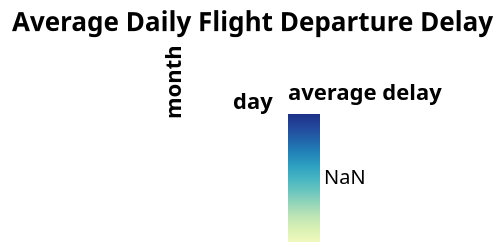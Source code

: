 {
  "$schema": "https://vega.github.io/schema/vega/v4.json",
  "autosize": "pad",
  "padding": 5,
  "title": {"text": "Average Daily Flight Departure Delay", "frame": "group"},
  "style": "cell",
  "data": [
    {"name": "source"},
    {
      "name": "data_0",
      "source": "source",
      "transform": [
        {
          "type": "aggregate",
          "groupby": ["flight_dayofmonth", "flight_month"],
          "ops": ["average"],
          "fields": ["depdelay"],
          "as": ["average_depdelay"]
        }
      ]
    }
  ],
  "signals": [
    {"name": "x_step", "value": 20},
    {"name": "width", "update": "bandspace(domain('x').length, 0, 0) * x_step"},
    {"name": "y_step", "value": 20},
    {"name": "height", "update": "bandspace(domain('y').length, 0, 0) * y_step"}
  ],
  "marks": [
    {
      "name": "marks",
      "type": "rect",
      "style": ["rect"],
      "from": {"data": "data_0"},
      "encode": {
        "update": {
          "fill": [
            {
              "test": "datum[\"average_depdelay\"] === null || isNaN(datum[\"average_depdelay\"])",
              "value": null
            },
            {"scale": "color", "field": "average_depdelay"}
          ],
          "tooltip": {
            "signal": "{\"day\": ''+datum[\"flight_dayofmonth\"], \"month\": ''+datum[\"flight_month\"], \"average delay\": format(datum[\"average_depdelay\"], \"\")}"
          },
          "x": {"scale": "x", "field": "flight_dayofmonth"},
          "width": {"scale": "x", "band": true},
          "y": {"scale": "y", "field": "flight_month"},
          "height": {"scale": "y", "band": true}
        }
      }
    }
  ],
  "scales": [
    {
      "name": "x",
      "type": "band",
      "domain": {"data": "data_0", "field": "flight_dayofmonth", "sort": true},
      "range": {"step": {"signal": "x_step"}},
      "paddingInner": 0,
      "paddingOuter": 0
    },
    {
      "name": "y",
      "type": "band",
      "domain": {"data": "data_0", "field": "flight_month", "sort": true},
      "range": {"step": {"signal": "y_step"}},
      "paddingInner": 0,
      "paddingOuter": 0
    },
    {
      "name": "color",
      "type": "sequential",
      "domain": {"data": "data_0", "field": "average_depdelay"},
      "range": "heatmap",
      "zero": false
    }
  ],
  "axes": [
    {
      "scale": "x",
      "orient": "bottom",
      "grid": false,
      "title": "day",
      "labelAlign": "right",
      "labelAngle": 270,
      "labelBaseline": "middle",
      "labelOverlap": true,
      "zindex": 1
    },
    {
      "scale": "y",
      "orient": "left",
      "grid": false,
      "title": "month",
      "labelOverlap": true,
      "zindex": 1
    }
  ],
  "legends": [
    {
      "title": "average delay",
      "fill": "color",
      "gradientLength": {"signal": "clamp(height, 64, 200)"}
    }
  ],
  "config": {"axisY": {"minExtent": 30}}
}